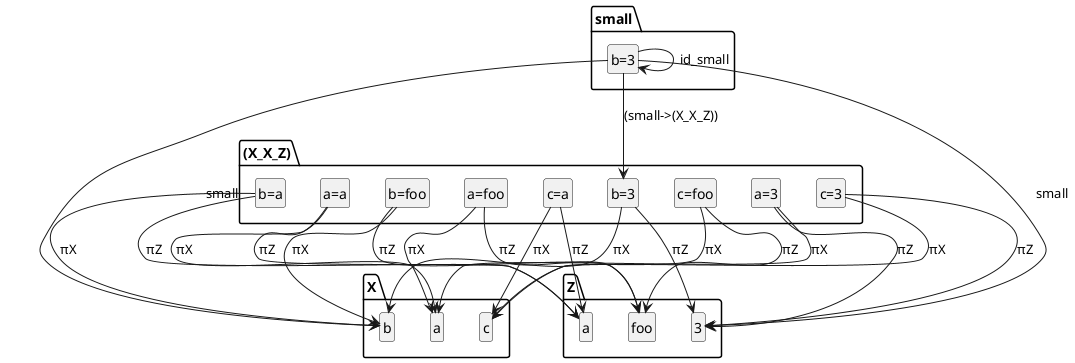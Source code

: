 @startuml
skinparam shadowing false
hide members
hide circle
class "X.a"
class "X.b"
class "X.c"
class "Z.a"
class "Z.3"
class "Z.foo"
class "small.b=3"

"(X_X_Z).a=a" --> "X.a" : "πX"
"(X_X_Z).a=3" --> "X.a" : "πX"
"(X_X_Z).a=foo" --> "X.a" : "πX"
"(X_X_Z).b=a" --> "X.b" : "πX"
"(X_X_Z).b=3" --> "X.b" : "πX"
"(X_X_Z).b=foo" --> "X.b" : "πX"
"(X_X_Z).c=a" --> "X.c" : "πX"
"(X_X_Z).c=3" --> "X.c" : "πX"
"(X_X_Z).c=foo" --> "X.c" : "πX"
"(X_X_Z).a=a" --> "Z.a" : "πZ"
"(X_X_Z).a=3" --> "Z.3" : "πZ"
"(X_X_Z).a=foo" --> "Z.foo" : "πZ"
"(X_X_Z).b=a" --> "Z.a" : "πZ"
"(X_X_Z).b=3" --> "Z.3" : "πZ"
"(X_X_Z).b=foo" --> "Z.foo" : "πZ"
"(X_X_Z).c=a" --> "Z.a" : "πZ"
"(X_X_Z).c=3" --> "Z.3" : "πZ"
"(X_X_Z).c=foo" --> "Z.foo" : "πZ"
"small.b=3" --> "X.b" : "small"
"small.b=3" --> "Z.3" : "small"
"small.b=3" --> "(X_X_Z).b=3" : "(small->(X_X_Z))"
"small.b=3" --> "small.b=3" : "id_small"
@enduml
